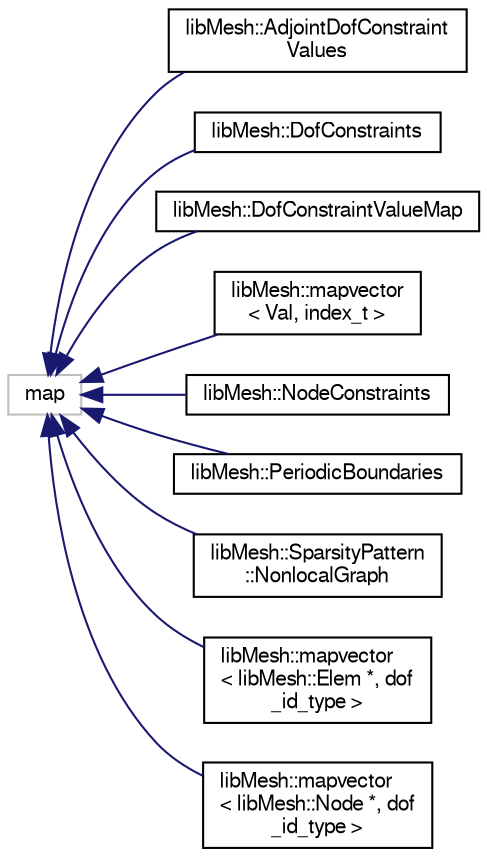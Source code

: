 digraph "Graphical Class Hierarchy"
{
  edge [fontname="FreeSans",fontsize="10",labelfontname="FreeSans",labelfontsize="10"];
  node [fontname="FreeSans",fontsize="10",shape=record];
  rankdir="LR";
  Node1 [label="map",height=0.2,width=0.4,color="grey75", fillcolor="white", style="filled"];
  Node1 -> Node2 [dir="back",color="midnightblue",fontsize="10",style="solid",fontname="FreeSans"];
  Node2 [label="libMesh::AdjointDofConstraint\lValues",height=0.2,width=0.4,color="black", fillcolor="white", style="filled",URL="$classlibMesh_1_1AdjointDofConstraintValues.html"];
  Node1 -> Node3 [dir="back",color="midnightblue",fontsize="10",style="solid",fontname="FreeSans"];
  Node3 [label="libMesh::DofConstraints",height=0.2,width=0.4,color="black", fillcolor="white", style="filled",URL="$classlibMesh_1_1DofConstraints.html"];
  Node1 -> Node4 [dir="back",color="midnightblue",fontsize="10",style="solid",fontname="FreeSans"];
  Node4 [label="libMesh::DofConstraintValueMap",height=0.2,width=0.4,color="black", fillcolor="white", style="filled",URL="$classlibMesh_1_1DofConstraintValueMap.html"];
  Node1 -> Node5 [dir="back",color="midnightblue",fontsize="10",style="solid",fontname="FreeSans"];
  Node5 [label="libMesh::mapvector\l\< Val, index_t \>",height=0.2,width=0.4,color="black", fillcolor="white", style="filled",URL="$classlibMesh_1_1mapvector.html"];
  Node1 -> Node6 [dir="back",color="midnightblue",fontsize="10",style="solid",fontname="FreeSans"];
  Node6 [label="libMesh::NodeConstraints",height=0.2,width=0.4,color="black", fillcolor="white", style="filled",URL="$classlibMesh_1_1NodeConstraints.html"];
  Node1 -> Node7 [dir="back",color="midnightblue",fontsize="10",style="solid",fontname="FreeSans"];
  Node7 [label="libMesh::PeriodicBoundaries",height=0.2,width=0.4,color="black", fillcolor="white", style="filled",URL="$classlibMesh_1_1PeriodicBoundaries.html"];
  Node1 -> Node8 [dir="back",color="midnightblue",fontsize="10",style="solid",fontname="FreeSans"];
  Node8 [label="libMesh::SparsityPattern\l::NonlocalGraph",height=0.2,width=0.4,color="black", fillcolor="white", style="filled",URL="$classlibMesh_1_1SparsityPattern_1_1NonlocalGraph.html"];
  Node1 -> Node9 [dir="back",color="midnightblue",fontsize="10",style="solid",fontname="FreeSans"];
  Node9 [label="libMesh::mapvector\l\< libMesh::Elem *, dof\l_id_type \>",height=0.2,width=0.4,color="black", fillcolor="white", style="filled",URL="$classlibMesh_1_1mapvector.html"];
  Node1 -> Node10 [dir="back",color="midnightblue",fontsize="10",style="solid",fontname="FreeSans"];
  Node10 [label="libMesh::mapvector\l\< libMesh::Node *, dof\l_id_type \>",height=0.2,width=0.4,color="black", fillcolor="white", style="filled",URL="$classlibMesh_1_1mapvector.html"];
}
